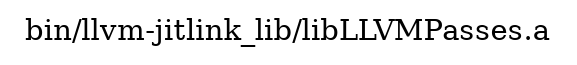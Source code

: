 digraph "bin/llvm-jitlink_lib/libLLVMPasses.a" {
	label="bin/llvm-jitlink_lib/libLLVMPasses.a";
	rankdir=LR;

}

